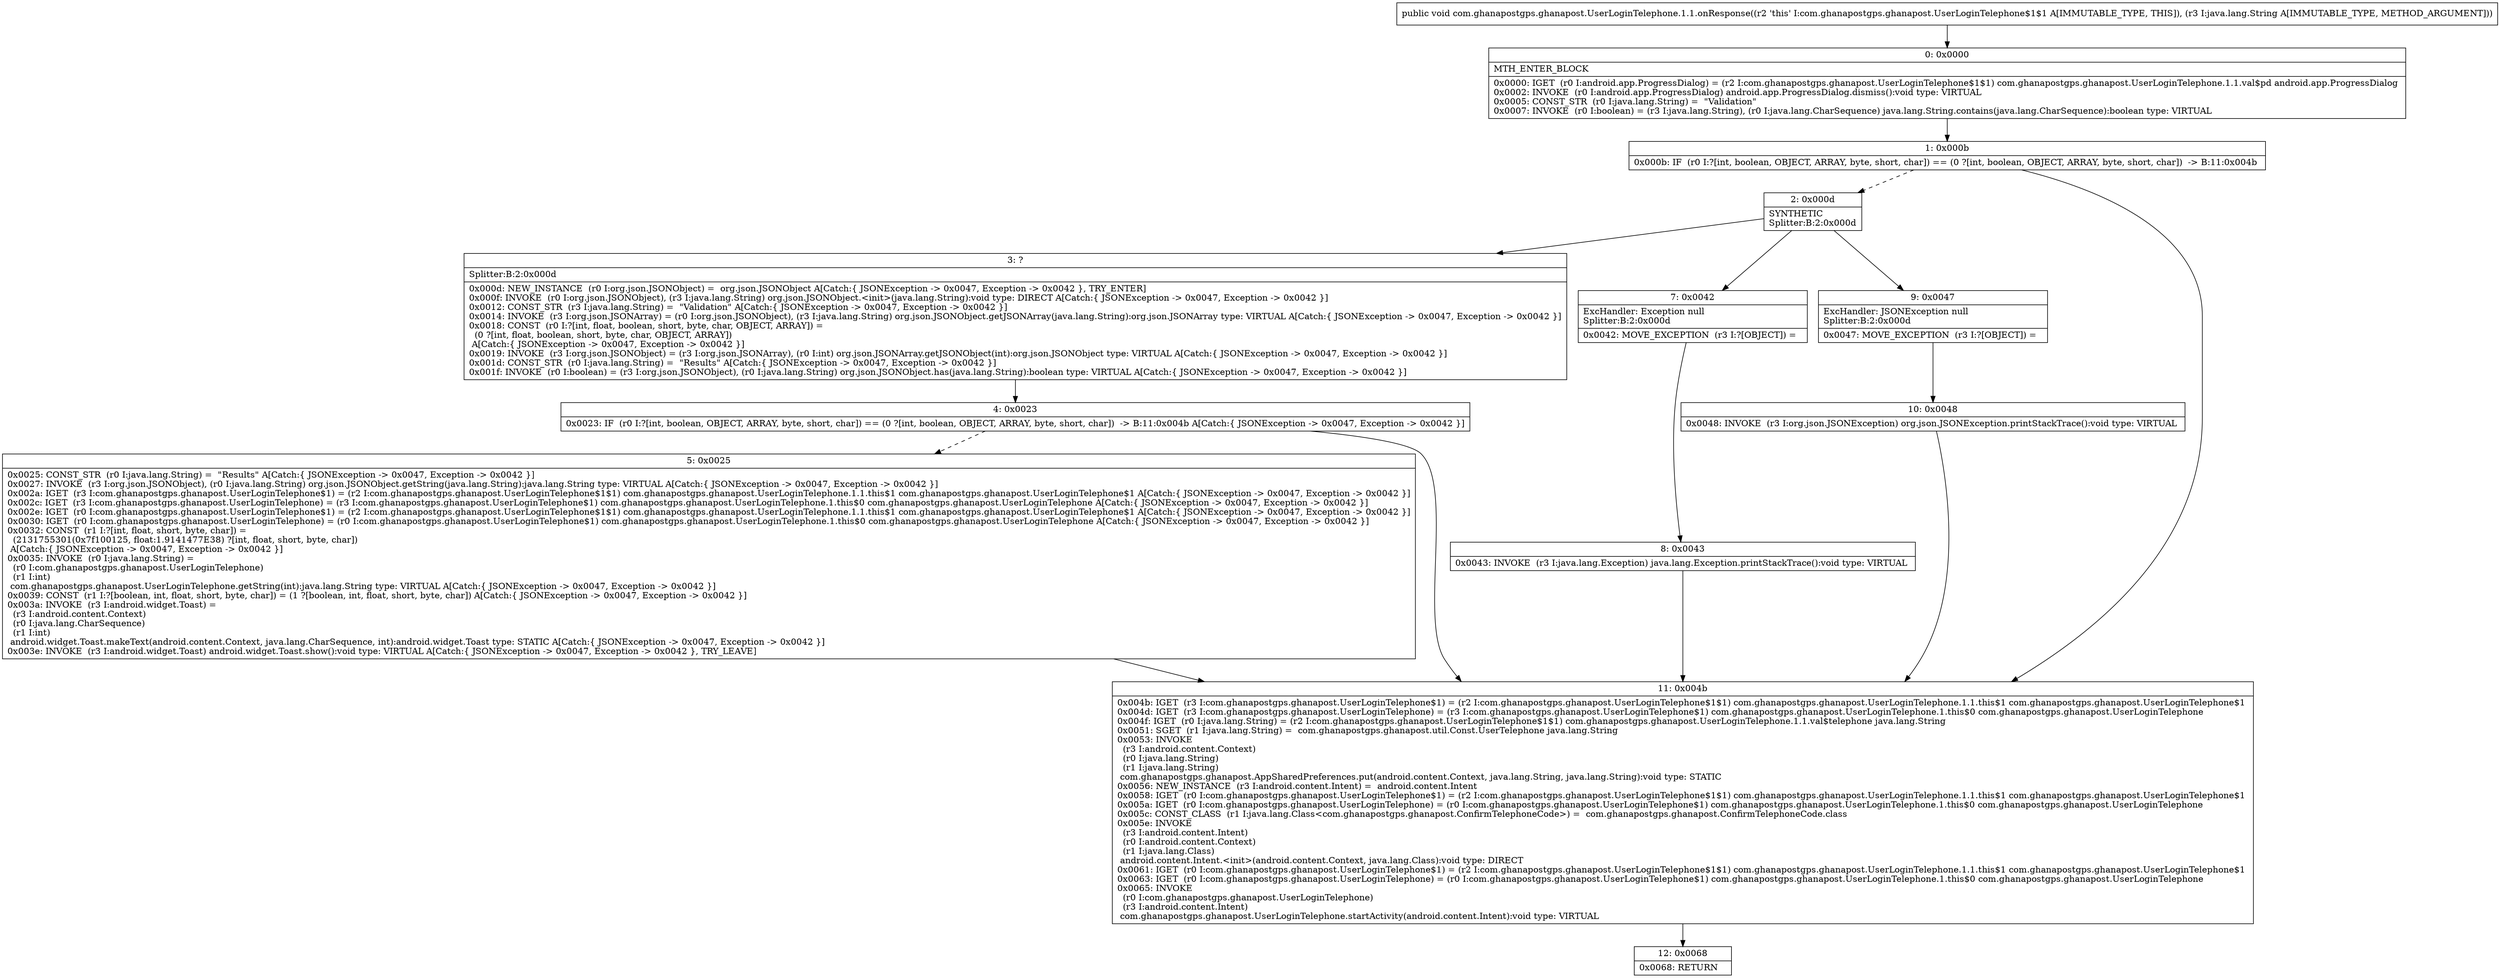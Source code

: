 digraph "CFG forcom.ghanapostgps.ghanapost.UserLoginTelephone.1.1.onResponse(Ljava\/lang\/String;)V" {
Node_0 [shape=record,label="{0\:\ 0x0000|MTH_ENTER_BLOCK\l|0x0000: IGET  (r0 I:android.app.ProgressDialog) = (r2 I:com.ghanapostgps.ghanapost.UserLoginTelephone$1$1) com.ghanapostgps.ghanapost.UserLoginTelephone.1.1.val$pd android.app.ProgressDialog \l0x0002: INVOKE  (r0 I:android.app.ProgressDialog) android.app.ProgressDialog.dismiss():void type: VIRTUAL \l0x0005: CONST_STR  (r0 I:java.lang.String) =  \"Validation\" \l0x0007: INVOKE  (r0 I:boolean) = (r3 I:java.lang.String), (r0 I:java.lang.CharSequence) java.lang.String.contains(java.lang.CharSequence):boolean type: VIRTUAL \l}"];
Node_1 [shape=record,label="{1\:\ 0x000b|0x000b: IF  (r0 I:?[int, boolean, OBJECT, ARRAY, byte, short, char]) == (0 ?[int, boolean, OBJECT, ARRAY, byte, short, char])  \-\> B:11:0x004b \l}"];
Node_2 [shape=record,label="{2\:\ 0x000d|SYNTHETIC\lSplitter:B:2:0x000d\l}"];
Node_3 [shape=record,label="{3\:\ ?|Splitter:B:2:0x000d\l|0x000d: NEW_INSTANCE  (r0 I:org.json.JSONObject) =  org.json.JSONObject A[Catch:\{ JSONException \-\> 0x0047, Exception \-\> 0x0042 \}, TRY_ENTER]\l0x000f: INVOKE  (r0 I:org.json.JSONObject), (r3 I:java.lang.String) org.json.JSONObject.\<init\>(java.lang.String):void type: DIRECT A[Catch:\{ JSONException \-\> 0x0047, Exception \-\> 0x0042 \}]\l0x0012: CONST_STR  (r3 I:java.lang.String) =  \"Validation\" A[Catch:\{ JSONException \-\> 0x0047, Exception \-\> 0x0042 \}]\l0x0014: INVOKE  (r3 I:org.json.JSONArray) = (r0 I:org.json.JSONObject), (r3 I:java.lang.String) org.json.JSONObject.getJSONArray(java.lang.String):org.json.JSONArray type: VIRTUAL A[Catch:\{ JSONException \-\> 0x0047, Exception \-\> 0x0042 \}]\l0x0018: CONST  (r0 I:?[int, float, boolean, short, byte, char, OBJECT, ARRAY]) = \l  (0 ?[int, float, boolean, short, byte, char, OBJECT, ARRAY])\l A[Catch:\{ JSONException \-\> 0x0047, Exception \-\> 0x0042 \}]\l0x0019: INVOKE  (r3 I:org.json.JSONObject) = (r3 I:org.json.JSONArray), (r0 I:int) org.json.JSONArray.getJSONObject(int):org.json.JSONObject type: VIRTUAL A[Catch:\{ JSONException \-\> 0x0047, Exception \-\> 0x0042 \}]\l0x001d: CONST_STR  (r0 I:java.lang.String) =  \"Results\" A[Catch:\{ JSONException \-\> 0x0047, Exception \-\> 0x0042 \}]\l0x001f: INVOKE  (r0 I:boolean) = (r3 I:org.json.JSONObject), (r0 I:java.lang.String) org.json.JSONObject.has(java.lang.String):boolean type: VIRTUAL A[Catch:\{ JSONException \-\> 0x0047, Exception \-\> 0x0042 \}]\l}"];
Node_4 [shape=record,label="{4\:\ 0x0023|0x0023: IF  (r0 I:?[int, boolean, OBJECT, ARRAY, byte, short, char]) == (0 ?[int, boolean, OBJECT, ARRAY, byte, short, char])  \-\> B:11:0x004b A[Catch:\{ JSONException \-\> 0x0047, Exception \-\> 0x0042 \}]\l}"];
Node_5 [shape=record,label="{5\:\ 0x0025|0x0025: CONST_STR  (r0 I:java.lang.String) =  \"Results\" A[Catch:\{ JSONException \-\> 0x0047, Exception \-\> 0x0042 \}]\l0x0027: INVOKE  (r3 I:org.json.JSONObject), (r0 I:java.lang.String) org.json.JSONObject.getString(java.lang.String):java.lang.String type: VIRTUAL A[Catch:\{ JSONException \-\> 0x0047, Exception \-\> 0x0042 \}]\l0x002a: IGET  (r3 I:com.ghanapostgps.ghanapost.UserLoginTelephone$1) = (r2 I:com.ghanapostgps.ghanapost.UserLoginTelephone$1$1) com.ghanapostgps.ghanapost.UserLoginTelephone.1.1.this$1 com.ghanapostgps.ghanapost.UserLoginTelephone$1 A[Catch:\{ JSONException \-\> 0x0047, Exception \-\> 0x0042 \}]\l0x002c: IGET  (r3 I:com.ghanapostgps.ghanapost.UserLoginTelephone) = (r3 I:com.ghanapostgps.ghanapost.UserLoginTelephone$1) com.ghanapostgps.ghanapost.UserLoginTelephone.1.this$0 com.ghanapostgps.ghanapost.UserLoginTelephone A[Catch:\{ JSONException \-\> 0x0047, Exception \-\> 0x0042 \}]\l0x002e: IGET  (r0 I:com.ghanapostgps.ghanapost.UserLoginTelephone$1) = (r2 I:com.ghanapostgps.ghanapost.UserLoginTelephone$1$1) com.ghanapostgps.ghanapost.UserLoginTelephone.1.1.this$1 com.ghanapostgps.ghanapost.UserLoginTelephone$1 A[Catch:\{ JSONException \-\> 0x0047, Exception \-\> 0x0042 \}]\l0x0030: IGET  (r0 I:com.ghanapostgps.ghanapost.UserLoginTelephone) = (r0 I:com.ghanapostgps.ghanapost.UserLoginTelephone$1) com.ghanapostgps.ghanapost.UserLoginTelephone.1.this$0 com.ghanapostgps.ghanapost.UserLoginTelephone A[Catch:\{ JSONException \-\> 0x0047, Exception \-\> 0x0042 \}]\l0x0032: CONST  (r1 I:?[int, float, short, byte, char]) = \l  (2131755301(0x7f100125, float:1.9141477E38) ?[int, float, short, byte, char])\l A[Catch:\{ JSONException \-\> 0x0047, Exception \-\> 0x0042 \}]\l0x0035: INVOKE  (r0 I:java.lang.String) = \l  (r0 I:com.ghanapostgps.ghanapost.UserLoginTelephone)\l  (r1 I:int)\l com.ghanapostgps.ghanapost.UserLoginTelephone.getString(int):java.lang.String type: VIRTUAL A[Catch:\{ JSONException \-\> 0x0047, Exception \-\> 0x0042 \}]\l0x0039: CONST  (r1 I:?[boolean, int, float, short, byte, char]) = (1 ?[boolean, int, float, short, byte, char]) A[Catch:\{ JSONException \-\> 0x0047, Exception \-\> 0x0042 \}]\l0x003a: INVOKE  (r3 I:android.widget.Toast) = \l  (r3 I:android.content.Context)\l  (r0 I:java.lang.CharSequence)\l  (r1 I:int)\l android.widget.Toast.makeText(android.content.Context, java.lang.CharSequence, int):android.widget.Toast type: STATIC A[Catch:\{ JSONException \-\> 0x0047, Exception \-\> 0x0042 \}]\l0x003e: INVOKE  (r3 I:android.widget.Toast) android.widget.Toast.show():void type: VIRTUAL A[Catch:\{ JSONException \-\> 0x0047, Exception \-\> 0x0042 \}, TRY_LEAVE]\l}"];
Node_7 [shape=record,label="{7\:\ 0x0042|ExcHandler: Exception null\lSplitter:B:2:0x000d\l|0x0042: MOVE_EXCEPTION  (r3 I:?[OBJECT]) =  \l}"];
Node_8 [shape=record,label="{8\:\ 0x0043|0x0043: INVOKE  (r3 I:java.lang.Exception) java.lang.Exception.printStackTrace():void type: VIRTUAL \l}"];
Node_9 [shape=record,label="{9\:\ 0x0047|ExcHandler: JSONException null\lSplitter:B:2:0x000d\l|0x0047: MOVE_EXCEPTION  (r3 I:?[OBJECT]) =  \l}"];
Node_10 [shape=record,label="{10\:\ 0x0048|0x0048: INVOKE  (r3 I:org.json.JSONException) org.json.JSONException.printStackTrace():void type: VIRTUAL \l}"];
Node_11 [shape=record,label="{11\:\ 0x004b|0x004b: IGET  (r3 I:com.ghanapostgps.ghanapost.UserLoginTelephone$1) = (r2 I:com.ghanapostgps.ghanapost.UserLoginTelephone$1$1) com.ghanapostgps.ghanapost.UserLoginTelephone.1.1.this$1 com.ghanapostgps.ghanapost.UserLoginTelephone$1 \l0x004d: IGET  (r3 I:com.ghanapostgps.ghanapost.UserLoginTelephone) = (r3 I:com.ghanapostgps.ghanapost.UserLoginTelephone$1) com.ghanapostgps.ghanapost.UserLoginTelephone.1.this$0 com.ghanapostgps.ghanapost.UserLoginTelephone \l0x004f: IGET  (r0 I:java.lang.String) = (r2 I:com.ghanapostgps.ghanapost.UserLoginTelephone$1$1) com.ghanapostgps.ghanapost.UserLoginTelephone.1.1.val$telephone java.lang.String \l0x0051: SGET  (r1 I:java.lang.String) =  com.ghanapostgps.ghanapost.util.Const.UserTelephone java.lang.String \l0x0053: INVOKE  \l  (r3 I:android.content.Context)\l  (r0 I:java.lang.String)\l  (r1 I:java.lang.String)\l com.ghanapostgps.ghanapost.AppSharedPreferences.put(android.content.Context, java.lang.String, java.lang.String):void type: STATIC \l0x0056: NEW_INSTANCE  (r3 I:android.content.Intent) =  android.content.Intent \l0x0058: IGET  (r0 I:com.ghanapostgps.ghanapost.UserLoginTelephone$1) = (r2 I:com.ghanapostgps.ghanapost.UserLoginTelephone$1$1) com.ghanapostgps.ghanapost.UserLoginTelephone.1.1.this$1 com.ghanapostgps.ghanapost.UserLoginTelephone$1 \l0x005a: IGET  (r0 I:com.ghanapostgps.ghanapost.UserLoginTelephone) = (r0 I:com.ghanapostgps.ghanapost.UserLoginTelephone$1) com.ghanapostgps.ghanapost.UserLoginTelephone.1.this$0 com.ghanapostgps.ghanapost.UserLoginTelephone \l0x005c: CONST_CLASS  (r1 I:java.lang.Class\<com.ghanapostgps.ghanapost.ConfirmTelephoneCode\>) =  com.ghanapostgps.ghanapost.ConfirmTelephoneCode.class \l0x005e: INVOKE  \l  (r3 I:android.content.Intent)\l  (r0 I:android.content.Context)\l  (r1 I:java.lang.Class)\l android.content.Intent.\<init\>(android.content.Context, java.lang.Class):void type: DIRECT \l0x0061: IGET  (r0 I:com.ghanapostgps.ghanapost.UserLoginTelephone$1) = (r2 I:com.ghanapostgps.ghanapost.UserLoginTelephone$1$1) com.ghanapostgps.ghanapost.UserLoginTelephone.1.1.this$1 com.ghanapostgps.ghanapost.UserLoginTelephone$1 \l0x0063: IGET  (r0 I:com.ghanapostgps.ghanapost.UserLoginTelephone) = (r0 I:com.ghanapostgps.ghanapost.UserLoginTelephone$1) com.ghanapostgps.ghanapost.UserLoginTelephone.1.this$0 com.ghanapostgps.ghanapost.UserLoginTelephone \l0x0065: INVOKE  \l  (r0 I:com.ghanapostgps.ghanapost.UserLoginTelephone)\l  (r3 I:android.content.Intent)\l com.ghanapostgps.ghanapost.UserLoginTelephone.startActivity(android.content.Intent):void type: VIRTUAL \l}"];
Node_12 [shape=record,label="{12\:\ 0x0068|0x0068: RETURN   \l}"];
MethodNode[shape=record,label="{public void com.ghanapostgps.ghanapost.UserLoginTelephone.1.1.onResponse((r2 'this' I:com.ghanapostgps.ghanapost.UserLoginTelephone$1$1 A[IMMUTABLE_TYPE, THIS]), (r3 I:java.lang.String A[IMMUTABLE_TYPE, METHOD_ARGUMENT])) }"];
MethodNode -> Node_0;
Node_0 -> Node_1;
Node_1 -> Node_2[style=dashed];
Node_1 -> Node_11;
Node_2 -> Node_3;
Node_2 -> Node_9;
Node_2 -> Node_7;
Node_3 -> Node_4;
Node_4 -> Node_5[style=dashed];
Node_4 -> Node_11;
Node_5 -> Node_11;
Node_7 -> Node_8;
Node_8 -> Node_11;
Node_9 -> Node_10;
Node_10 -> Node_11;
Node_11 -> Node_12;
}

